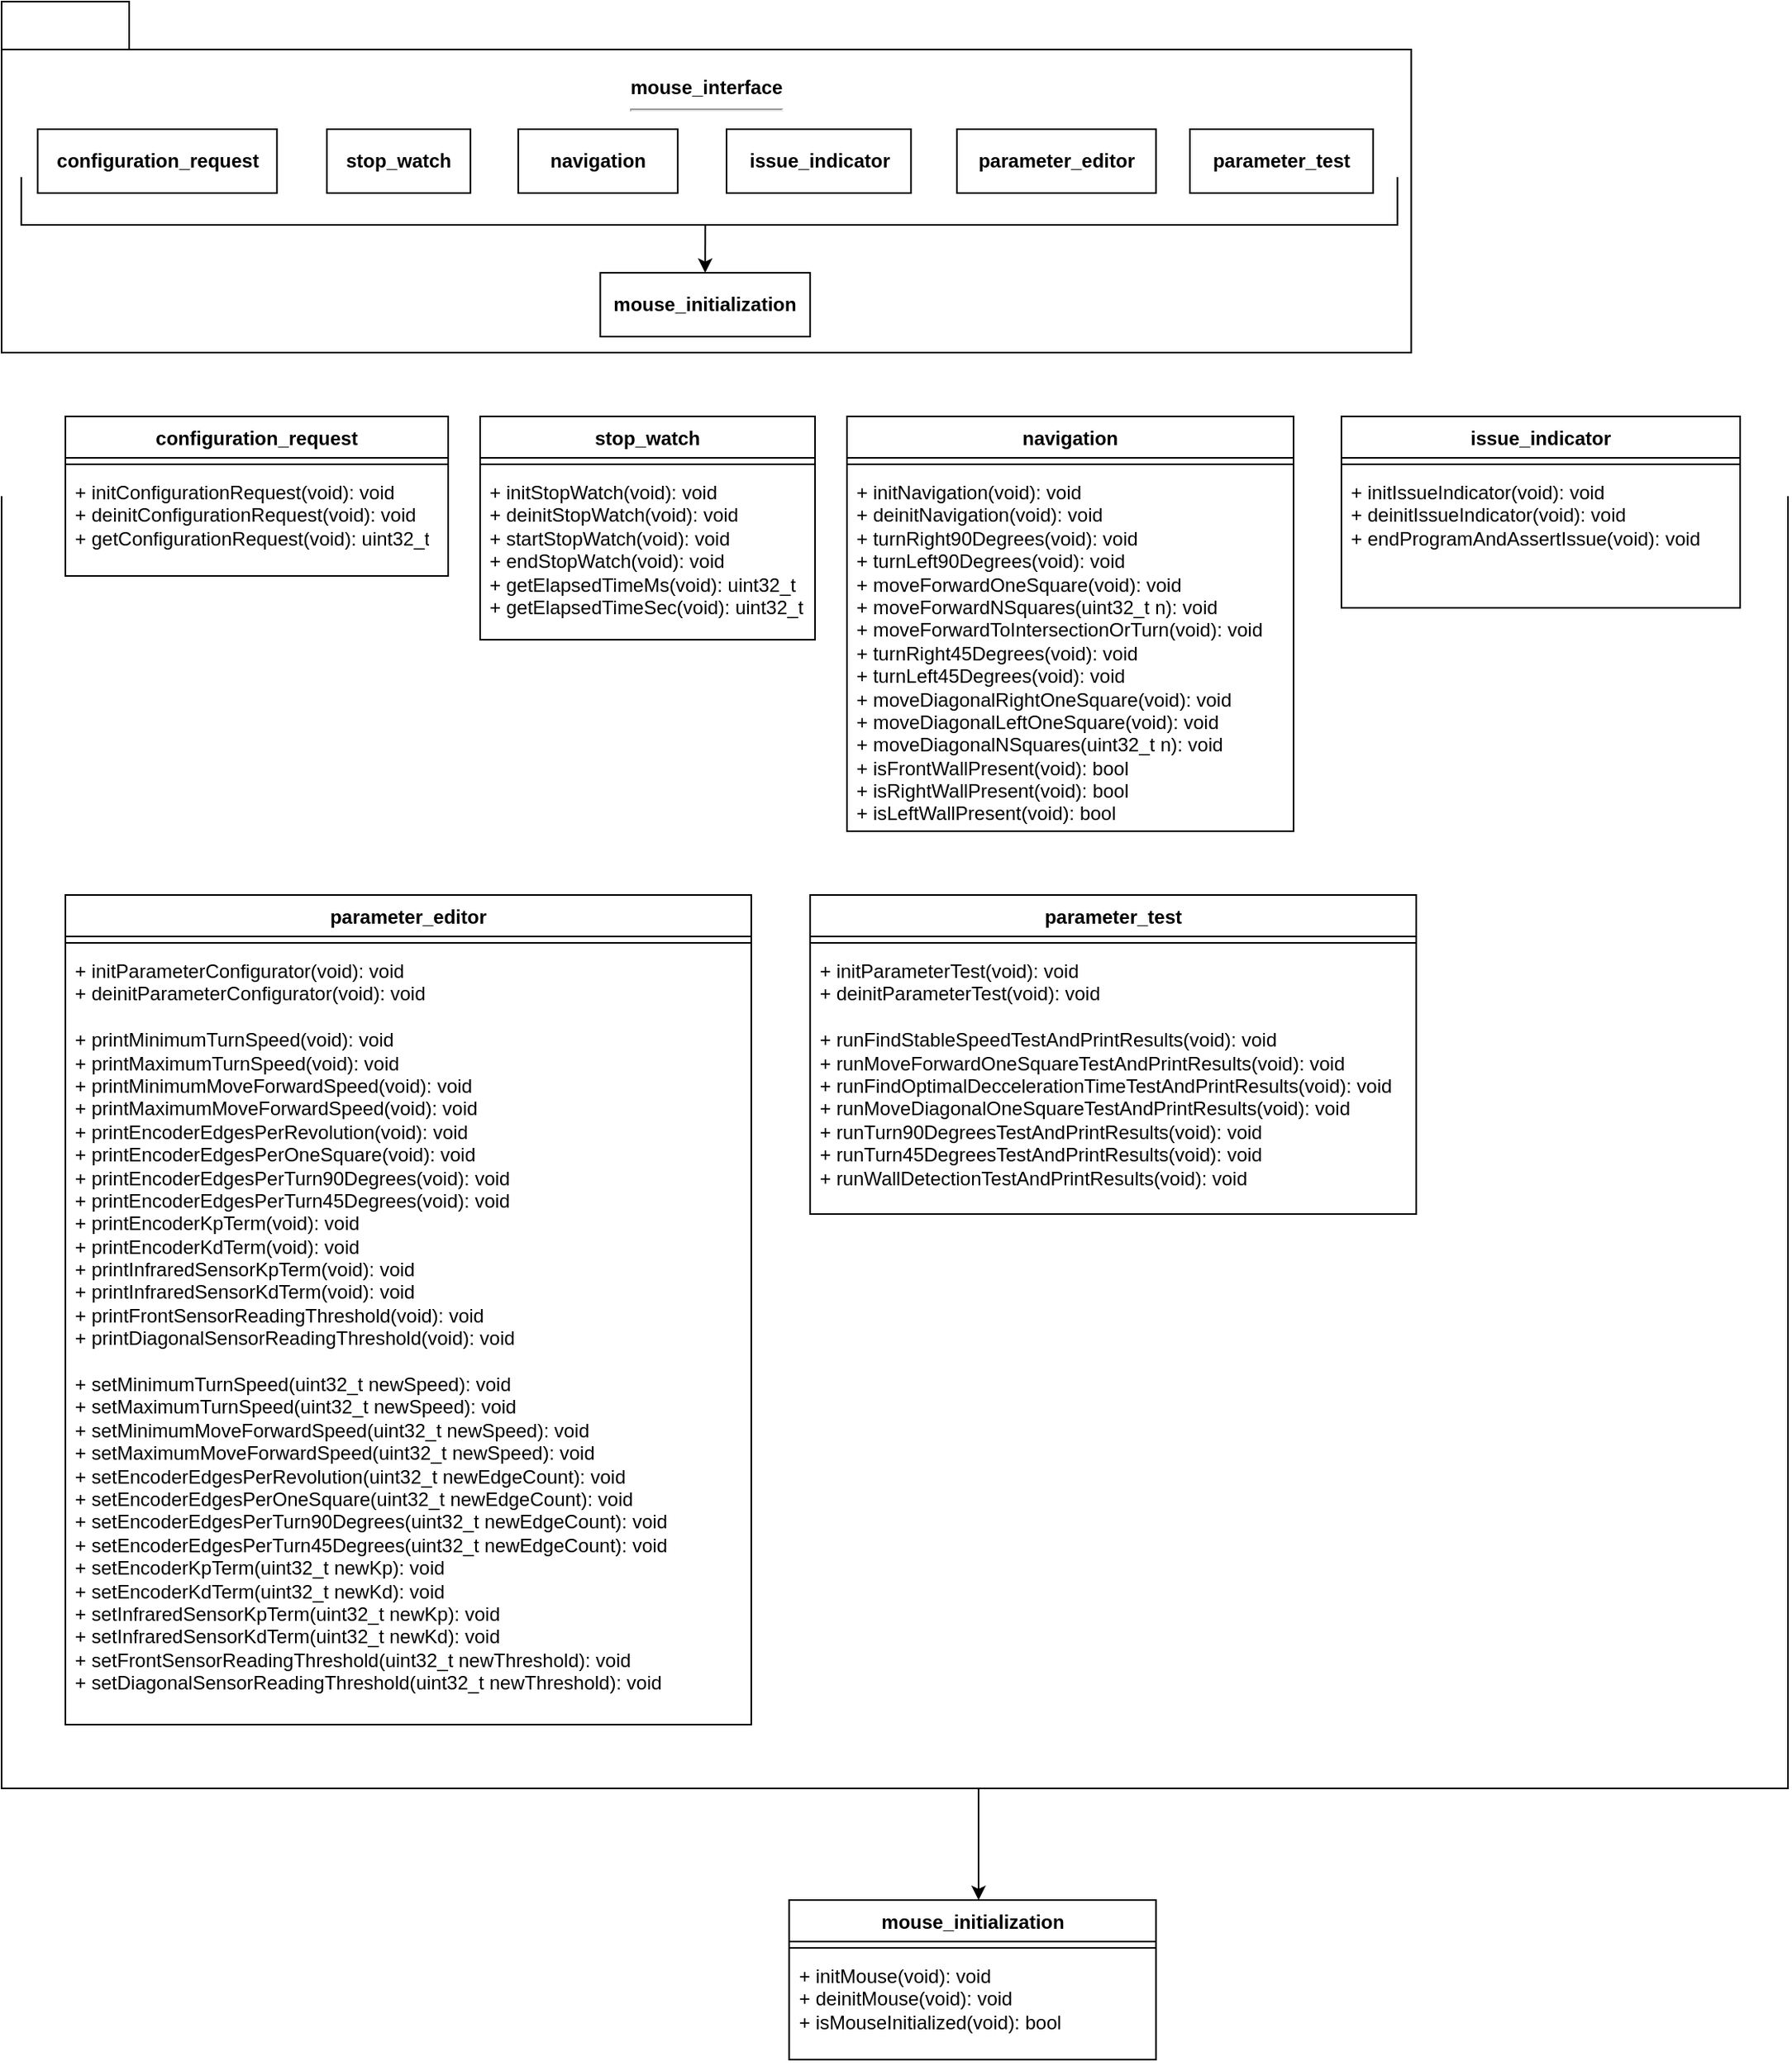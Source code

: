 <mxfile version="26.2.2">
  <diagram name="Page-1" id="oKpc1l_Igcs4GMacKgKO">
    <mxGraphModel dx="1392" dy="845" grid="1" gridSize="10" guides="1" tooltips="1" connect="1" arrows="1" fold="1" page="1" pageScale="1" pageWidth="850" pageHeight="1100" math="0" shadow="0">
      <root>
        <mxCell id="0" />
        <mxCell id="1" parent="0" />
        <mxCell id="_HXW_Upf4mI-iIRhQuMg-2" value="configuration_request" style="swimlane;fontStyle=1;align=center;verticalAlign=top;childLayout=stackLayout;horizontal=1;startSize=26;horizontalStack=0;resizeParent=1;resizeParentMax=0;resizeLast=0;collapsible=1;marginBottom=0;whiteSpace=wrap;html=1;" parent="1" vertex="1">
          <mxGeometry x="80" y="300" width="240" height="100" as="geometry" />
        </mxCell>
        <mxCell id="_HXW_Upf4mI-iIRhQuMg-3" value="" style="line;strokeWidth=1;fillColor=none;align=left;verticalAlign=middle;spacingTop=-1;spacingLeft=3;spacingRight=3;rotatable=0;labelPosition=right;points=[];portConstraint=eastwest;strokeColor=inherit;" parent="_HXW_Upf4mI-iIRhQuMg-2" vertex="1">
          <mxGeometry y="26" width="240" height="8" as="geometry" />
        </mxCell>
        <mxCell id="_HXW_Upf4mI-iIRhQuMg-4" value="+ initConfigurationRequest(void): void&lt;div&gt;+ deinitConfigurationRequest(void): void&lt;/div&gt;&lt;div&gt;+ getConfigurationRequest(void): uint32_t&lt;/div&gt;" style="text;strokeColor=none;fillColor=none;align=left;verticalAlign=top;spacingLeft=4;spacingRight=4;overflow=hidden;rotatable=0;points=[[0,0.5],[1,0.5]];portConstraint=eastwest;whiteSpace=wrap;html=1;" parent="_HXW_Upf4mI-iIRhQuMg-2" vertex="1">
          <mxGeometry y="34" width="240" height="66" as="geometry" />
        </mxCell>
        <mxCell id="_HXW_Upf4mI-iIRhQuMg-8" value="stop_watch" style="swimlane;fontStyle=1;align=center;verticalAlign=top;childLayout=stackLayout;horizontal=1;startSize=26;horizontalStack=0;resizeParent=1;resizeParentMax=0;resizeLast=0;collapsible=1;marginBottom=0;whiteSpace=wrap;html=1;" parent="1" vertex="1">
          <mxGeometry x="340.0" y="300" width="210" height="140" as="geometry" />
        </mxCell>
        <mxCell id="_HXW_Upf4mI-iIRhQuMg-9" value="" style="line;strokeWidth=1;fillColor=none;align=left;verticalAlign=middle;spacingTop=-1;spacingLeft=3;spacingRight=3;rotatable=0;labelPosition=right;points=[];portConstraint=eastwest;strokeColor=inherit;" parent="_HXW_Upf4mI-iIRhQuMg-8" vertex="1">
          <mxGeometry y="26" width="210" height="8" as="geometry" />
        </mxCell>
        <mxCell id="_HXW_Upf4mI-iIRhQuMg-10" value="+ initStopWatch(void): void&lt;div&gt;+ deinitStopWatch(void): void&lt;/div&gt;&lt;div&gt;&lt;div&gt;+ startStopWatch(void): void&lt;/div&gt;&lt;div&gt;+ endStopWatch(void): void&lt;/div&gt;&lt;div&gt;+ getElapsedTimeMs(void): uint32_t&lt;/div&gt;&lt;div&gt;+ getElapsedTimeSec(void): uint32_t&lt;/div&gt;&lt;/div&gt;" style="text;strokeColor=none;fillColor=none;align=left;verticalAlign=top;spacingLeft=4;spacingRight=4;overflow=hidden;rotatable=0;points=[[0,0.5],[1,0.5]];portConstraint=eastwest;whiteSpace=wrap;html=1;" parent="_HXW_Upf4mI-iIRhQuMg-8" vertex="1">
          <mxGeometry y="34" width="210" height="106" as="geometry" />
        </mxCell>
        <mxCell id="_HXW_Upf4mI-iIRhQuMg-11" value="navigation" style="swimlane;fontStyle=1;align=center;verticalAlign=top;childLayout=stackLayout;horizontal=1;startSize=26;horizontalStack=0;resizeParent=1;resizeParentMax=0;resizeLast=0;collapsible=1;marginBottom=0;whiteSpace=wrap;html=1;" parent="1" vertex="1">
          <mxGeometry x="570" y="300" width="280" height="260" as="geometry" />
        </mxCell>
        <mxCell id="_HXW_Upf4mI-iIRhQuMg-12" value="" style="line;strokeWidth=1;fillColor=none;align=left;verticalAlign=middle;spacingTop=-1;spacingLeft=3;spacingRight=3;rotatable=0;labelPosition=right;points=[];portConstraint=eastwest;strokeColor=inherit;" parent="_HXW_Upf4mI-iIRhQuMg-11" vertex="1">
          <mxGeometry y="26" width="280" height="8" as="geometry" />
        </mxCell>
        <mxCell id="_HXW_Upf4mI-iIRhQuMg-13" value="+ initNavigation(void): void&lt;div&gt;+ deinitNavigation(void): void&lt;/div&gt;&lt;div&gt;&lt;div&gt;+ turnRight90Degrees(void): void&lt;/div&gt;&lt;div&gt;+ turnLeft90Degrees(void): void&lt;/div&gt;&lt;/div&gt;&lt;div&gt;+ moveForwardOneSquare(void): void&lt;/div&gt;&lt;div&gt;&lt;span style=&quot;background-color: transparent; color: light-dark(rgb(0, 0, 0), rgb(255, 255, 255));&quot;&gt;+ moveForwardNSquares(uint32_t n): void&lt;/span&gt;&lt;/div&gt;&lt;div&gt;&lt;div&gt;&lt;div&gt;+ moveForwardToIntersectionOrTurn(void): void&lt;span style=&quot;background-color: transparent; color: light-dark(rgb(0, 0, 0), rgb(255, 255, 255));&quot;&gt;&lt;/span&gt;&lt;/div&gt;&lt;div&gt;&lt;span style=&quot;background-color: transparent; color: light-dark(rgb(0, 0, 0), rgb(255, 255, 255));&quot;&gt;+ turnRight45Degrees(void): void&lt;/span&gt;&lt;/div&gt;&lt;div&gt;+ turnLeft45Degrees(void): void&lt;/div&gt;&lt;/div&gt;&lt;/div&gt;&lt;div&gt;+ moveDiagonalRightOneSquare(void): void&lt;/div&gt;&lt;div&gt;+ moveDiagonalLeftOneSquare(void): void&lt;/div&gt;&lt;div&gt;+ moveDiagonalNSquares(uint32_t n): void&lt;/div&gt;&lt;div&gt;+ isFrontWallPresent(void): bool&lt;/div&gt;&lt;div&gt;+ isRightWallPresent(void): bool&lt;/div&gt;&lt;div&gt;+ isLeftWallPresent(void): bool&lt;/div&gt;" style="text;strokeColor=none;fillColor=none;align=left;verticalAlign=top;spacingLeft=4;spacingRight=4;overflow=hidden;rotatable=0;points=[[0,0.5],[1,0.5]];portConstraint=eastwest;whiteSpace=wrap;html=1;" parent="_HXW_Upf4mI-iIRhQuMg-11" vertex="1">
          <mxGeometry y="34" width="280" height="226" as="geometry" />
        </mxCell>
        <mxCell id="_HXW_Upf4mI-iIRhQuMg-32" value="issue_indicator" style="swimlane;fontStyle=1;align=center;verticalAlign=top;childLayout=stackLayout;horizontal=1;startSize=26;horizontalStack=0;resizeParent=1;resizeParentMax=0;resizeLast=0;collapsible=1;marginBottom=0;whiteSpace=wrap;html=1;" parent="1" vertex="1">
          <mxGeometry x="880" y="300" width="250" height="120" as="geometry" />
        </mxCell>
        <mxCell id="_HXW_Upf4mI-iIRhQuMg-33" value="" style="line;strokeWidth=1;fillColor=none;align=left;verticalAlign=middle;spacingTop=-1;spacingLeft=3;spacingRight=3;rotatable=0;labelPosition=right;points=[];portConstraint=eastwest;strokeColor=inherit;" parent="_HXW_Upf4mI-iIRhQuMg-32" vertex="1">
          <mxGeometry y="26" width="250" height="8" as="geometry" />
        </mxCell>
        <mxCell id="_HXW_Upf4mI-iIRhQuMg-34" value="+ initIssueIndicator(void): void&lt;div&gt;+ deinitIssueIndicator(void): void&lt;/div&gt;&lt;div&gt;+ endProgramAndAssertIssue(void): void&lt;/div&gt;" style="text;strokeColor=none;fillColor=none;align=left;verticalAlign=top;spacingLeft=4;spacingRight=4;overflow=hidden;rotatable=0;points=[[0,0.5],[1,0.5]];portConstraint=eastwest;whiteSpace=wrap;html=1;" parent="_HXW_Upf4mI-iIRhQuMg-32" vertex="1">
          <mxGeometry y="34" width="250" height="86" as="geometry" />
        </mxCell>
        <mxCell id="CrJSnwOvaSUAMsvAmyHB-18" value="mouse_initialization" style="swimlane;fontStyle=1;align=center;verticalAlign=top;childLayout=stackLayout;horizontal=1;startSize=26;horizontalStack=0;resizeParent=1;resizeParentMax=0;resizeLast=0;collapsible=1;marginBottom=0;whiteSpace=wrap;html=1;" parent="1" vertex="1">
          <mxGeometry x="533.76" y="1230" width="230" height="100" as="geometry" />
        </mxCell>
        <mxCell id="CrJSnwOvaSUAMsvAmyHB-19" value="" style="line;strokeWidth=1;fillColor=none;align=left;verticalAlign=middle;spacingTop=-1;spacingLeft=3;spacingRight=3;rotatable=0;labelPosition=right;points=[];portConstraint=eastwest;strokeColor=inherit;" parent="CrJSnwOvaSUAMsvAmyHB-18" vertex="1">
          <mxGeometry y="26" width="230" height="8" as="geometry" />
        </mxCell>
        <mxCell id="CrJSnwOvaSUAMsvAmyHB-20" value="+ initMouse(void): void&lt;div&gt;+ deinitMouse(void): void&lt;/div&gt;&lt;div&gt;+ isMouseInitialized(void): bool&lt;/div&gt;" style="text;strokeColor=none;fillColor=none;align=left;verticalAlign=top;spacingLeft=4;spacingRight=4;overflow=hidden;rotatable=0;points=[[0,0.5],[1,0.5]];portConstraint=eastwest;whiteSpace=wrap;html=1;" parent="CrJSnwOvaSUAMsvAmyHB-18" vertex="1">
          <mxGeometry y="34" width="230" height="66" as="geometry" />
        </mxCell>
        <mxCell id="CrJSnwOvaSUAMsvAmyHB-21" value="" style="endArrow=none;html=1;rounded=0;" parent="1" edge="1">
          <mxGeometry width="50" height="50" relative="1" as="geometry">
            <mxPoint x="40" y="350" as="sourcePoint" />
            <mxPoint x="1160" y="350" as="targetPoint" />
            <Array as="points">
              <mxPoint x="40" y="1160" />
              <mxPoint x="1160" y="1160" />
            </Array>
          </mxGeometry>
        </mxCell>
        <mxCell id="CrJSnwOvaSUAMsvAmyHB-22" value="" style="endArrow=classic;html=1;rounded=0;" parent="1" edge="1">
          <mxGeometry width="50" height="50" relative="1" as="geometry">
            <mxPoint x="652.51" y="1160" as="sourcePoint" />
            <mxPoint x="652.51" y="1230" as="targetPoint" />
          </mxGeometry>
        </mxCell>
        <mxCell id="CrJSnwOvaSUAMsvAmyHB-40" value="parameter_editor" style="swimlane;fontStyle=1;align=center;verticalAlign=top;childLayout=stackLayout;horizontal=1;startSize=26;horizontalStack=0;resizeParent=1;resizeParentMax=0;resizeLast=0;collapsible=1;marginBottom=0;whiteSpace=wrap;html=1;" parent="1" vertex="1">
          <mxGeometry x="80" y="600" width="430" height="520" as="geometry" />
        </mxCell>
        <mxCell id="CrJSnwOvaSUAMsvAmyHB-41" value="" style="line;strokeWidth=1;fillColor=none;align=left;verticalAlign=middle;spacingTop=-1;spacingLeft=3;spacingRight=3;rotatable=0;labelPosition=right;points=[];portConstraint=eastwest;strokeColor=inherit;" parent="CrJSnwOvaSUAMsvAmyHB-40" vertex="1">
          <mxGeometry y="26" width="430" height="8" as="geometry" />
        </mxCell>
        <mxCell id="CrJSnwOvaSUAMsvAmyHB-42" value="&lt;div&gt;+ initParameterConfigurator(void): void&lt;/div&gt;&lt;div&gt;+ deinitParameterConfigurator(void): void&lt;/div&gt;&lt;div&gt;&lt;br&gt;&lt;/div&gt;&lt;div&gt;+ printMinimumTurnSpeed(void): void&lt;/div&gt;&lt;div&gt;+ printMaximumTurnSpeed(void): void&lt;/div&gt;&lt;div&gt;+ printMinimumMoveForwardSpeed(void): void&lt;/div&gt;&lt;div&gt;+ printMaximum&lt;span style=&quot;background-color: transparent; color: light-dark(rgb(0, 0, 0), rgb(255, 255, 255));&quot;&gt;MoveForward&lt;/span&gt;&lt;span style=&quot;background-color: transparent; color: light-dark(rgb(0, 0, 0), rgb(255, 255, 255));&quot;&gt;Speed(void): void&lt;/span&gt;&lt;/div&gt;&lt;div&gt;+ printEncoderEdgesPerRevolution(void): void&lt;/div&gt;&lt;div&gt;+ printEncoderEdgesPerOneSquare(void): void&lt;/div&gt;&lt;div&gt;+ printEncoderEdgesPerTurn90Degrees(void): void&lt;/div&gt;&lt;div&gt;+ printEncoderEdgesPerTurn45Degrees(void): void&lt;/div&gt;&lt;div&gt;+ printEncoderKpTerm(void): void&lt;/div&gt;&lt;div&gt;+ printEncoderKdTerm(void): void&lt;/div&gt;&lt;div&gt;+ printInfraredSensorKpTerm(void): void&lt;/div&gt;&lt;div&gt;+ printInfraredSensorKdTerm(void): void&lt;/div&gt;&lt;div&gt;+ printFrontSensorReadingThreshold(void): void&lt;/div&gt;&lt;div&gt;+ printDiagonalSensorReadingThreshold(void): void&lt;/div&gt;&lt;div&gt;&lt;br&gt;&lt;/div&gt;&lt;div&gt;&lt;div&gt;+ setMinimumTurnSpeed(uint32_t newSpeed): void&lt;/div&gt;&lt;div&gt;+ setMaximumTurnSpeed(uint32_t&amp;nbsp;&lt;span style=&quot;background-color: transparent; color: light-dark(rgb(0, 0, 0), rgb(255, 255, 255));&quot;&gt;newSpeed&lt;/span&gt;&lt;span style=&quot;background-color: transparent; color: light-dark(rgb(0, 0, 0), rgb(255, 255, 255));&quot;&gt;): void&lt;/span&gt;&lt;/div&gt;&lt;div&gt;+&amp;nbsp;&lt;span style=&quot;background-color: transparent; color: light-dark(rgb(0, 0, 0), rgb(255, 255, 255));&quot;&gt;set&lt;/span&gt;&lt;span style=&quot;background-color: transparent; color: light-dark(rgb(0, 0, 0), rgb(255, 255, 255));&quot;&gt;MinimumMoveForwardSpeed(&lt;/span&gt;uint32_t&amp;nbsp;&lt;span style=&quot;background-color: transparent; color: light-dark(rgb(0, 0, 0), rgb(255, 255, 255));&quot;&gt;newSpeed&lt;/span&gt;&lt;span style=&quot;background-color: transparent; color: light-dark(rgb(0, 0, 0), rgb(255, 255, 255));&quot;&gt;): void&lt;/span&gt;&lt;/div&gt;&lt;div&gt;+&amp;nbsp;&lt;span style=&quot;background-color: transparent; color: light-dark(rgb(0, 0, 0), rgb(255, 255, 255));&quot;&gt;set&lt;/span&gt;&lt;span style=&quot;background-color: transparent; color: light-dark(rgb(0, 0, 0), rgb(255, 255, 255));&quot;&gt;Maximum&lt;/span&gt;&lt;span style=&quot;background-color: transparent; color: light-dark(rgb(0, 0, 0), rgb(255, 255, 255));&quot;&gt;MoveForward&lt;/span&gt;&lt;span style=&quot;background-color: transparent; color: light-dark(rgb(0, 0, 0), rgb(255, 255, 255));&quot;&gt;Speed(&lt;/span&gt;uint32_t&amp;nbsp;&lt;span style=&quot;background-color: transparent; color: light-dark(rgb(0, 0, 0), rgb(255, 255, 255));&quot;&gt;newSpeed&lt;/span&gt;&lt;span style=&quot;background-color: transparent; color: light-dark(rgb(0, 0, 0), rgb(255, 255, 255));&quot;&gt;): void&lt;/span&gt;&lt;/div&gt;&lt;div&gt;+&amp;nbsp;&lt;span style=&quot;background-color: transparent; color: light-dark(rgb(0, 0, 0), rgb(255, 255, 255));&quot;&gt;set&lt;/span&gt;&lt;span style=&quot;background-color: transparent; color: light-dark(rgb(0, 0, 0), rgb(255, 255, 255));&quot;&gt;EncoderEdgesPerRevolution(&lt;/span&gt;uint32_t&amp;nbsp;newEdgeCount&lt;span style=&quot;background-color: transparent; color: light-dark(rgb(0, 0, 0), rgb(255, 255, 255));&quot;&gt;): void&lt;/span&gt;&lt;/div&gt;&lt;div&gt;+&amp;nbsp;&lt;span style=&quot;background-color: transparent; color: light-dark(rgb(0, 0, 0), rgb(255, 255, 255));&quot;&gt;set&lt;/span&gt;&lt;span style=&quot;background-color: transparent; color: light-dark(rgb(0, 0, 0), rgb(255, 255, 255));&quot;&gt;EncoderEdgesPerOneSquare(&lt;/span&gt;uint32_t&amp;nbsp;&lt;span style=&quot;background-color: transparent; color: light-dark(rgb(0, 0, 0), rgb(255, 255, 255));&quot;&gt;newEdgeCount&lt;/span&gt;&lt;span style=&quot;background-color: transparent; color: light-dark(rgb(0, 0, 0), rgb(255, 255, 255));&quot;&gt;): void&lt;/span&gt;&lt;/div&gt;&lt;div&gt;+&amp;nbsp;&lt;span style=&quot;background-color: transparent; color: light-dark(rgb(0, 0, 0), rgb(255, 255, 255));&quot;&gt;set&lt;/span&gt;&lt;span style=&quot;background-color: transparent; color: light-dark(rgb(0, 0, 0), rgb(255, 255, 255));&quot;&gt;EncoderEdgesPerTurn90Degrees(&lt;/span&gt;uint32_t&amp;nbsp;&lt;span style=&quot;background-color: transparent; color: light-dark(rgb(0, 0, 0), rgb(255, 255, 255));&quot;&gt;newEdgeCount&lt;/span&gt;&lt;span style=&quot;background-color: transparent; color: light-dark(rgb(0, 0, 0), rgb(255, 255, 255));&quot;&gt;): void&lt;/span&gt;&lt;/div&gt;&lt;div&gt;+&amp;nbsp;&lt;span style=&quot;background-color: transparent; color: light-dark(rgb(0, 0, 0), rgb(255, 255, 255));&quot;&gt;set&lt;/span&gt;&lt;span style=&quot;background-color: transparent; color: light-dark(rgb(0, 0, 0), rgb(255, 255, 255));&quot;&gt;EncoderEdgesPerTurn45Degrees(&lt;/span&gt;uint32_t&amp;nbsp;&lt;span style=&quot;background-color: transparent; color: light-dark(rgb(0, 0, 0), rgb(255, 255, 255));&quot;&gt;newEdgeCount&lt;/span&gt;&lt;span style=&quot;background-color: transparent; color: light-dark(rgb(0, 0, 0), rgb(255, 255, 255));&quot;&gt;): void&lt;/span&gt;&lt;/div&gt;&lt;div&gt;+&amp;nbsp;&lt;span style=&quot;background-color: transparent; color: light-dark(rgb(0, 0, 0), rgb(255, 255, 255));&quot;&gt;set&lt;/span&gt;&lt;span style=&quot;background-color: transparent; color: light-dark(rgb(0, 0, 0), rgb(255, 255, 255));&quot;&gt;EncoderKpTerm(&lt;/span&gt;uint32_t newKp&lt;span style=&quot;background-color: transparent; color: light-dark(rgb(0, 0, 0), rgb(255, 255, 255));&quot;&gt;): void&lt;/span&gt;&lt;/div&gt;&lt;div&gt;+&amp;nbsp;&lt;span style=&quot;background-color: transparent; color: light-dark(rgb(0, 0, 0), rgb(255, 255, 255));&quot;&gt;set&lt;/span&gt;&lt;span style=&quot;background-color: transparent; color: light-dark(rgb(0, 0, 0), rgb(255, 255, 255));&quot;&gt;EncoderKdTerm(&lt;/span&gt;uint32_t newKd&lt;span style=&quot;background-color: transparent; color: light-dark(rgb(0, 0, 0), rgb(255, 255, 255));&quot;&gt;): void&lt;/span&gt;&lt;/div&gt;&lt;div&gt;+&amp;nbsp;&lt;span style=&quot;background-color: transparent; color: light-dark(rgb(0, 0, 0), rgb(255, 255, 255));&quot;&gt;set&lt;/span&gt;&lt;span style=&quot;background-color: transparent; color: light-dark(rgb(0, 0, 0), rgb(255, 255, 255));&quot;&gt;InfraredSensorKpTerm(&lt;/span&gt;uint32_t newKp&lt;span style=&quot;background-color: transparent; color: light-dark(rgb(0, 0, 0), rgb(255, 255, 255));&quot;&gt;): void&lt;/span&gt;&lt;/div&gt;&lt;div&gt;+&amp;nbsp;&lt;span style=&quot;background-color: transparent; color: light-dark(rgb(0, 0, 0), rgb(255, 255, 255));&quot;&gt;set&lt;/span&gt;&lt;span style=&quot;background-color: transparent; color: light-dark(rgb(0, 0, 0), rgb(255, 255, 255));&quot;&gt;InfraredSensorKdTerm(&lt;/span&gt;uint32_t newKd&lt;span style=&quot;background-color: transparent; color: light-dark(rgb(0, 0, 0), rgb(255, 255, 255));&quot;&gt;): void&lt;/span&gt;&lt;/div&gt;&lt;div&gt;+&amp;nbsp;&lt;span style=&quot;background-color: transparent; color: light-dark(rgb(0, 0, 0), rgb(255, 255, 255));&quot;&gt;set&lt;/span&gt;&lt;span style=&quot;background-color: transparent; color: light-dark(rgb(0, 0, 0), rgb(255, 255, 255));&quot;&gt;FrontSensorReadingThreshold(&lt;/span&gt;uint32_t newThreshold&lt;span style=&quot;background-color: transparent; color: light-dark(rgb(0, 0, 0), rgb(255, 255, 255));&quot;&gt;): void&lt;/span&gt;&lt;/div&gt;&lt;div&gt;+&amp;nbsp;&lt;span style=&quot;background-color: transparent; color: light-dark(rgb(0, 0, 0), rgb(255, 255, 255));&quot;&gt;set&lt;/span&gt;&lt;span style=&quot;background-color: transparent; color: light-dark(rgb(0, 0, 0), rgb(255, 255, 255));&quot;&gt;DiagonalSensorReadingThreshold(&lt;/span&gt;uint32_t newThreshold&lt;span style=&quot;background-color: transparent; color: light-dark(rgb(0, 0, 0), rgb(255, 255, 255));&quot;&gt;): void&lt;/span&gt;&lt;/div&gt;&lt;/div&gt;" style="text;strokeColor=none;fillColor=none;align=left;verticalAlign=top;spacingLeft=4;spacingRight=4;overflow=hidden;rotatable=0;points=[[0,0.5],[1,0.5]];portConstraint=eastwest;whiteSpace=wrap;html=1;" parent="CrJSnwOvaSUAMsvAmyHB-40" vertex="1">
          <mxGeometry y="34" width="430" height="486" as="geometry" />
        </mxCell>
        <mxCell id="rvAzbzZg28L-5Bt6jg7m-11" value="&lt;div&gt;mouse_interface&lt;/div&gt;&lt;div&gt;&lt;hr&gt;&lt;br&gt;&lt;/div&gt;&lt;div&gt;&lt;br&gt;&lt;/div&gt;&lt;div&gt;&lt;br&gt;&lt;/div&gt;&lt;div&gt;&lt;br&gt;&lt;/div&gt;&lt;div&gt;&lt;br&gt;&lt;/div&gt;&lt;div&gt;&lt;br&gt;&lt;/div&gt;&lt;div&gt;&lt;br&gt;&lt;/div&gt;&lt;div&gt;&lt;br&gt;&lt;/div&gt;&lt;div&gt;&lt;br&gt;&lt;/div&gt;" style="shape=folder;fontStyle=1;tabWidth=80;tabHeight=30;tabPosition=left;html=1;boundedLbl=1;whiteSpace=wrap;" vertex="1" parent="1">
          <mxGeometry x="40" y="40" width="883.76" height="220" as="geometry" />
        </mxCell>
        <mxCell id="rvAzbzZg28L-5Bt6jg7m-12" value="&lt;b&gt;configuration_request&lt;/b&gt;" style="rounded=0;whiteSpace=wrap;html=1;" vertex="1" parent="1">
          <mxGeometry x="62.65" y="120" width="150" height="40" as="geometry" />
        </mxCell>
        <mxCell id="rvAzbzZg28L-5Bt6jg7m-13" value="&lt;b&gt;stop_watch&lt;/b&gt;" style="rounded=0;whiteSpace=wrap;html=1;" vertex="1" parent="1">
          <mxGeometry x="243.91" y="120" width="90" height="40" as="geometry" />
        </mxCell>
        <mxCell id="rvAzbzZg28L-5Bt6jg7m-14" value="&lt;b&gt;navigation&lt;/b&gt;" style="rounded=0;whiteSpace=wrap;html=1;" vertex="1" parent="1">
          <mxGeometry x="363.9" y="120" width="100" height="40" as="geometry" />
        </mxCell>
        <mxCell id="rvAzbzZg28L-5Bt6jg7m-15" style="edgeStyle=orthogonalEdgeStyle;rounded=0;orthogonalLoop=1;jettySize=auto;html=1;exitX=0.5;exitY=1;exitDx=0;exitDy=0;" edge="1" parent="1" source="rvAzbzZg28L-5Bt6jg7m-13" target="rvAzbzZg28L-5Bt6jg7m-13">
          <mxGeometry relative="1" as="geometry" />
        </mxCell>
        <mxCell id="rvAzbzZg28L-5Bt6jg7m-16" value="&lt;b&gt;issue_indicator&lt;/b&gt;" style="rounded=0;whiteSpace=wrap;html=1;" vertex="1" parent="1">
          <mxGeometry x="494.52" y="120" width="115.64" height="40" as="geometry" />
        </mxCell>
        <mxCell id="rvAzbzZg28L-5Bt6jg7m-17" value="" style="endArrow=none;html=1;rounded=0;" edge="1" parent="1">
          <mxGeometry width="50" height="50" relative="1" as="geometry">
            <mxPoint x="915.16" y="150" as="sourcePoint" />
            <mxPoint x="52.35" y="150" as="targetPoint" />
            <Array as="points">
              <mxPoint x="915.16" y="170" />
              <mxPoint x="915.16" y="180" />
              <mxPoint x="52.34" y="180" />
            </Array>
          </mxGeometry>
        </mxCell>
        <mxCell id="rvAzbzZg28L-5Bt6jg7m-18" value="&lt;b&gt;mouse_initialization&lt;/b&gt;" style="rounded=0;whiteSpace=wrap;html=1;" vertex="1" parent="1">
          <mxGeometry x="415.32" y="210" width="131.56" height="40" as="geometry" />
        </mxCell>
        <mxCell id="rvAzbzZg28L-5Bt6jg7m-19" value="" style="endArrow=classic;html=1;rounded=0;entryX=0.5;entryY=0;entryDx=0;entryDy=0;" edge="1" parent="1" target="rvAzbzZg28L-5Bt6jg7m-18">
          <mxGeometry width="50" height="50" relative="1" as="geometry">
            <mxPoint x="481.18" y="180" as="sourcePoint" />
            <mxPoint x="461.18" y="190" as="targetPoint" />
          </mxGeometry>
        </mxCell>
        <mxCell id="rvAzbzZg28L-5Bt6jg7m-20" value="&lt;b&gt;parameter_editor&lt;/b&gt;" style="rounded=0;whiteSpace=wrap;html=1;" vertex="1" parent="1">
          <mxGeometry x="638.92" y="120" width="124.84" height="40" as="geometry" />
        </mxCell>
        <mxCell id="rvAzbzZg28L-5Bt6jg7m-21" value="&lt;b&gt;parameter_test&lt;/b&gt;" style="rounded=0;whiteSpace=wrap;html=1;" vertex="1" parent="1">
          <mxGeometry x="785.01" y="120" width="114.84" height="40" as="geometry" />
        </mxCell>
        <mxCell id="rvAzbzZg28L-5Bt6jg7m-22" value="parameter_test" style="swimlane;fontStyle=1;align=center;verticalAlign=top;childLayout=stackLayout;horizontal=1;startSize=26;horizontalStack=0;resizeParent=1;resizeParentMax=0;resizeLast=0;collapsible=1;marginBottom=0;whiteSpace=wrap;html=1;" vertex="1" parent="1">
          <mxGeometry x="546.88" y="600" width="380" height="200" as="geometry" />
        </mxCell>
        <mxCell id="rvAzbzZg28L-5Bt6jg7m-23" value="" style="line;strokeWidth=1;fillColor=none;align=left;verticalAlign=middle;spacingTop=-1;spacingLeft=3;spacingRight=3;rotatable=0;labelPosition=right;points=[];portConstraint=eastwest;strokeColor=inherit;" vertex="1" parent="rvAzbzZg28L-5Bt6jg7m-22">
          <mxGeometry y="26" width="380" height="8" as="geometry" />
        </mxCell>
        <mxCell id="rvAzbzZg28L-5Bt6jg7m-24" value="&lt;div&gt;+ initParameterTest(void): void&lt;/div&gt;&lt;div&gt;+ deinitParameterTest(void): void&lt;/div&gt;&lt;div&gt;&lt;br&gt;&lt;/div&gt;&lt;div&gt;+ runFindStableSpeedTestAndPrintResults(void): void&lt;/div&gt;&lt;div&gt;+ runMoveForwardOneSquareTestAndPrintResults(void): void&lt;/div&gt;&lt;div&gt;+ runFindOptimalDeccelerationTimeTestAndPrintResults(void): void&lt;/div&gt;&lt;div&gt;+ runMoveDiagonalOneSquareTestAndPrintResults(void): void&lt;/div&gt;&lt;div&gt;+ runTurn90DegreesTestAndPrintResults(void): void&lt;/div&gt;&lt;div&gt;+ runTurn45DegreesTestAndPrintResults(void): void&lt;/div&gt;&lt;div&gt;+ runWallDetectionTestAndPrintResults(void): void&lt;/div&gt;" style="text;strokeColor=none;fillColor=none;align=left;verticalAlign=top;spacingLeft=4;spacingRight=4;overflow=hidden;rotatable=0;points=[[0,0.5],[1,0.5]];portConstraint=eastwest;whiteSpace=wrap;html=1;" vertex="1" parent="rvAzbzZg28L-5Bt6jg7m-22">
          <mxGeometry y="34" width="380" height="166" as="geometry" />
        </mxCell>
      </root>
    </mxGraphModel>
  </diagram>
</mxfile>
